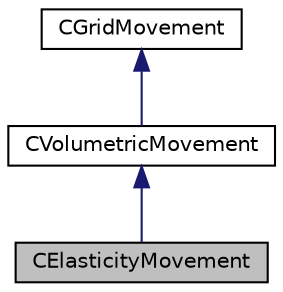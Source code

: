 digraph "CElasticityMovement"
{
  edge [fontname="Helvetica",fontsize="10",labelfontname="Helvetica",labelfontsize="10"];
  node [fontname="Helvetica",fontsize="10",shape=record];
  Node0 [label="CElasticityMovement",height=0.2,width=0.4,color="black", fillcolor="grey75", style="filled", fontcolor="black"];
  Node1 -> Node0 [dir="back",color="midnightblue",fontsize="10",style="solid",fontname="Helvetica"];
  Node1 [label="CVolumetricMovement",height=0.2,width=0.4,color="black", fillcolor="white", style="filled",URL="$class_c_volumetric_movement.html",tooltip="Class for moving the volumetric numerical grid. "];
  Node2 -> Node1 [dir="back",color="midnightblue",fontsize="10",style="solid",fontname="Helvetica"];
  Node2 [label="CGridMovement",height=0.2,width=0.4,color="black", fillcolor="white", style="filled",URL="$class_c_grid_movement.html",tooltip="Class for moving the surface and volumetric numerical grid (2D and 3D problems). "];
}
